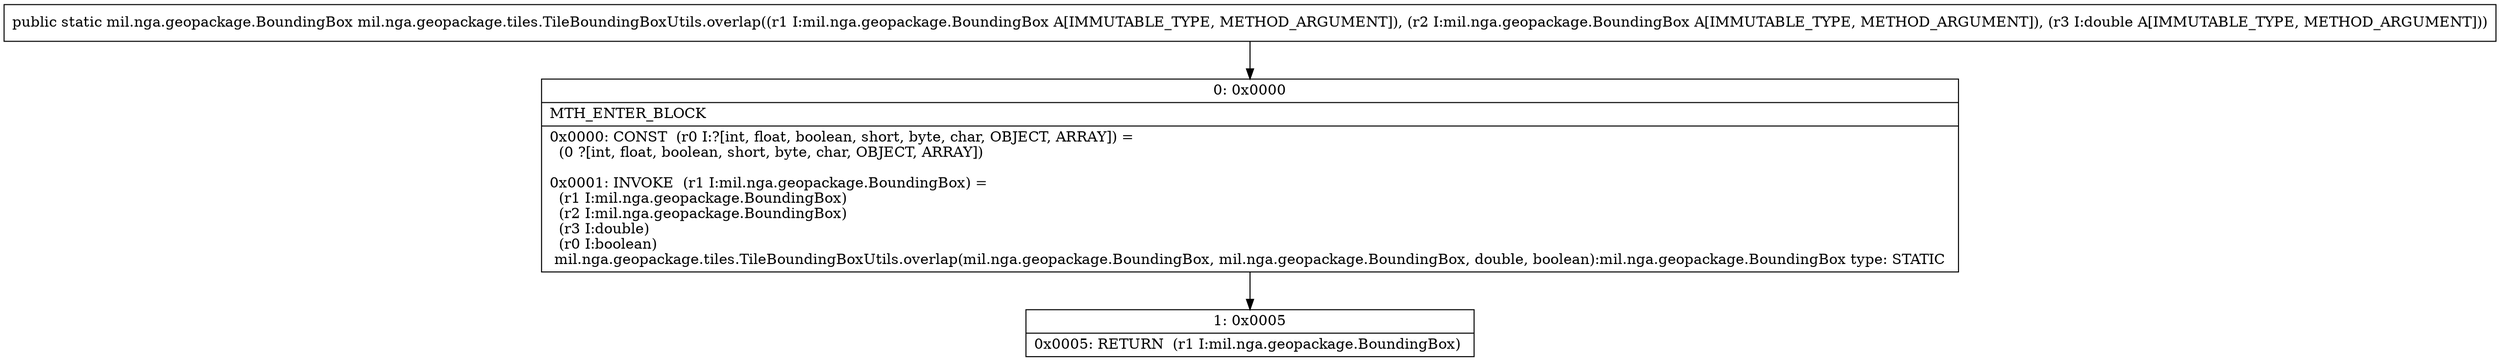 digraph "CFG formil.nga.geopackage.tiles.TileBoundingBoxUtils.overlap(Lmil\/nga\/geopackage\/BoundingBox;Lmil\/nga\/geopackage\/BoundingBox;D)Lmil\/nga\/geopackage\/BoundingBox;" {
Node_0 [shape=record,label="{0\:\ 0x0000|MTH_ENTER_BLOCK\l|0x0000: CONST  (r0 I:?[int, float, boolean, short, byte, char, OBJECT, ARRAY]) = \l  (0 ?[int, float, boolean, short, byte, char, OBJECT, ARRAY])\l \l0x0001: INVOKE  (r1 I:mil.nga.geopackage.BoundingBox) = \l  (r1 I:mil.nga.geopackage.BoundingBox)\l  (r2 I:mil.nga.geopackage.BoundingBox)\l  (r3 I:double)\l  (r0 I:boolean)\l mil.nga.geopackage.tiles.TileBoundingBoxUtils.overlap(mil.nga.geopackage.BoundingBox, mil.nga.geopackage.BoundingBox, double, boolean):mil.nga.geopackage.BoundingBox type: STATIC \l}"];
Node_1 [shape=record,label="{1\:\ 0x0005|0x0005: RETURN  (r1 I:mil.nga.geopackage.BoundingBox) \l}"];
MethodNode[shape=record,label="{public static mil.nga.geopackage.BoundingBox mil.nga.geopackage.tiles.TileBoundingBoxUtils.overlap((r1 I:mil.nga.geopackage.BoundingBox A[IMMUTABLE_TYPE, METHOD_ARGUMENT]), (r2 I:mil.nga.geopackage.BoundingBox A[IMMUTABLE_TYPE, METHOD_ARGUMENT]), (r3 I:double A[IMMUTABLE_TYPE, METHOD_ARGUMENT])) }"];
MethodNode -> Node_0;
Node_0 -> Node_1;
}

